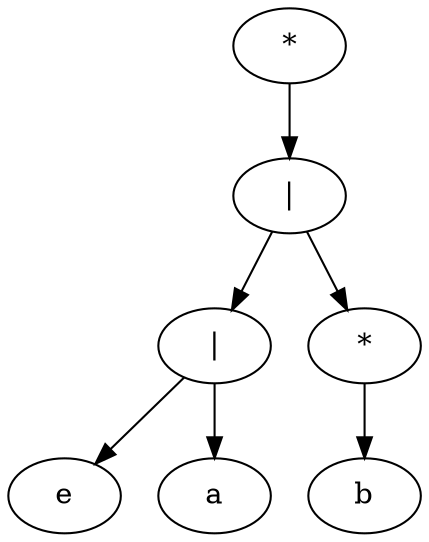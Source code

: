 digraph G {
node0 [label="*"];
node1 [label="|"];
node2 [label="|"];
node3 [label="e"];
node2 -> node3;
node4 [label="a"];
node2 -> node4;
node1 -> node2;
node5 [label="*"];
node6 [label="b"];
node5 -> node6;
node1 -> node5;
node0 -> node1;
}
